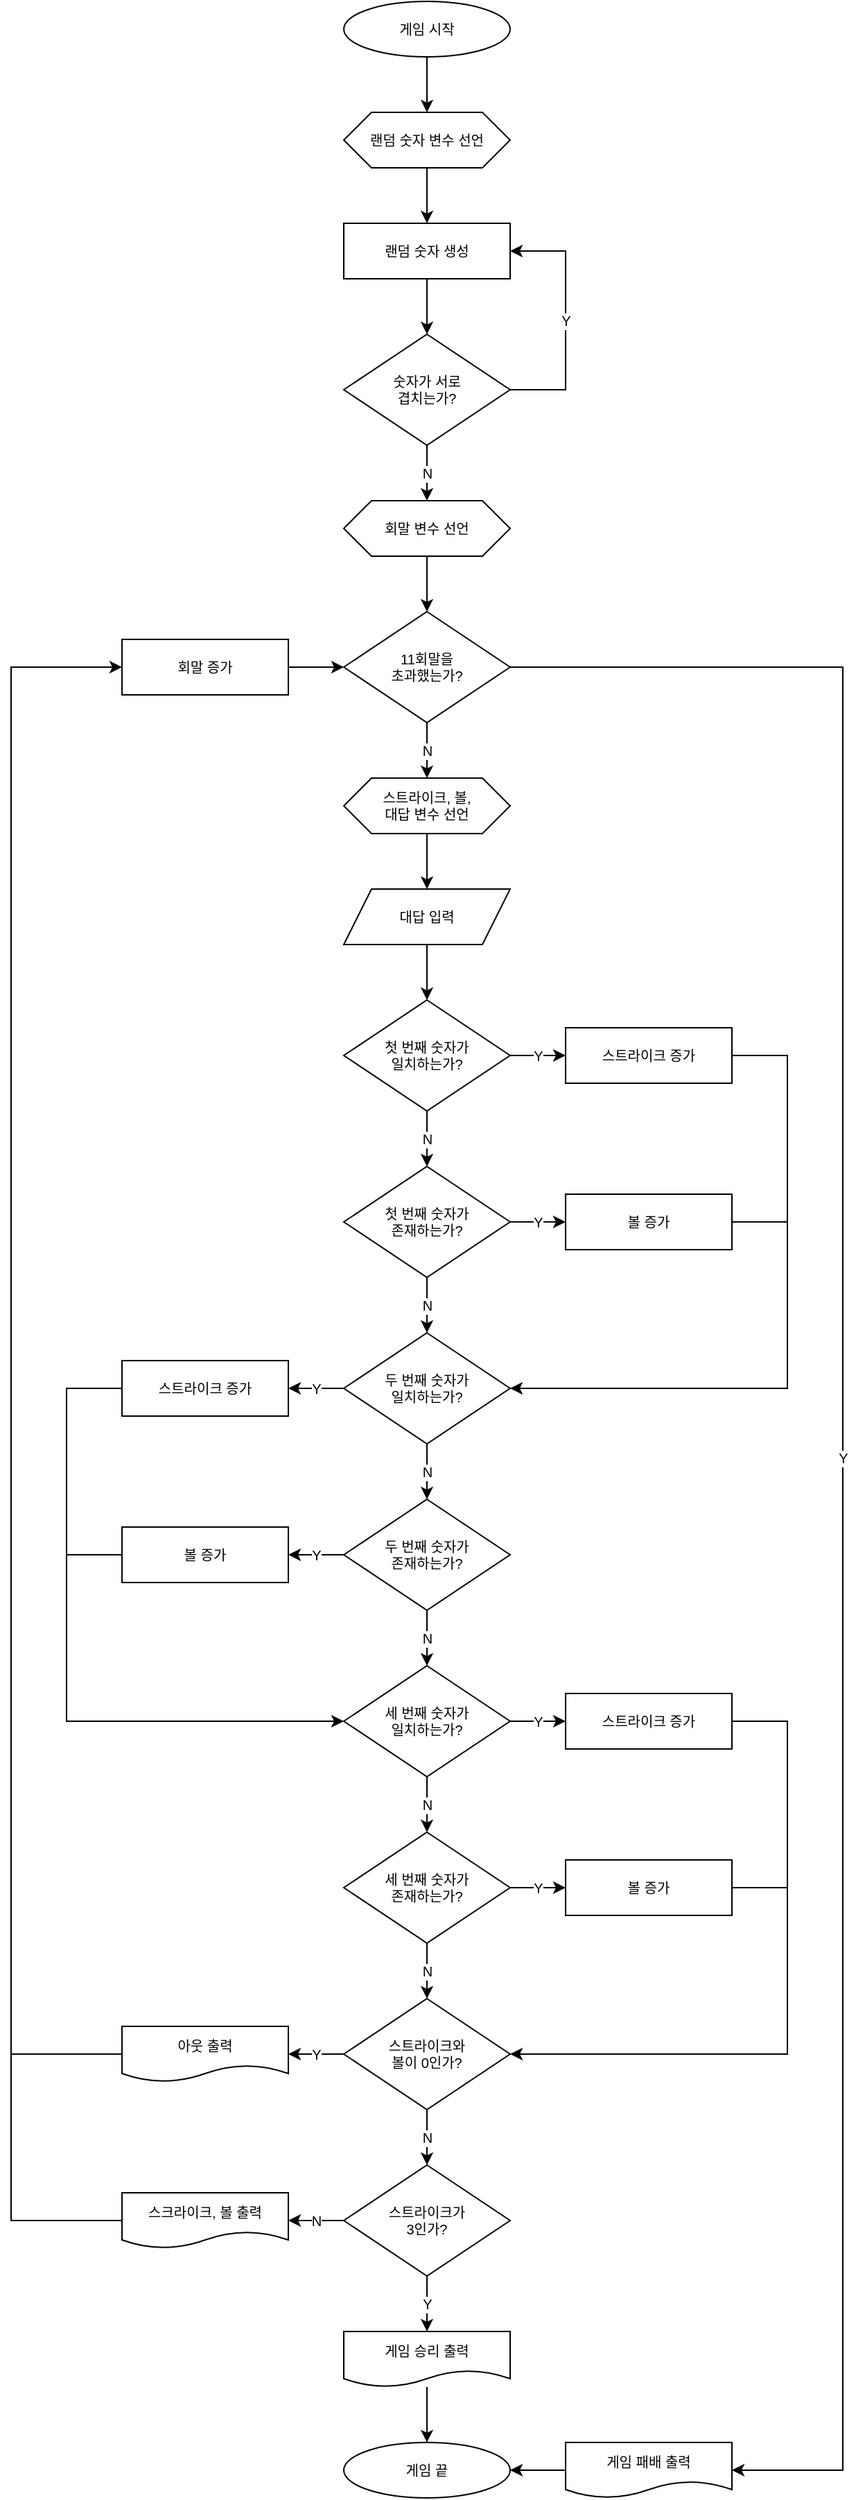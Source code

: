 <mxfile version="24.7.5">
  <diagram name="페이지-1" id="QqQlWhyfN8wlViYv96_G">
    <mxGraphModel dx="810" dy="473" grid="1" gridSize="10" guides="1" tooltips="1" connect="1" arrows="1" fold="1" page="1" pageScale="1" pageWidth="680" pageHeight="1880" math="0" shadow="0">
      <root>
        <mxCell id="0" />
        <mxCell id="1" parent="0" />
        <mxCell id="aZAM5jkkKFrz5zmuv4U6-90" value="&lt;font style=&quot;font-size: 10px;&quot;&gt;게임 시작&lt;/font&gt;" style="ellipse;whiteSpace=wrap;html=1;fontSize=10;" parent="1" vertex="1">
          <mxGeometry x="280" y="40" width="120" height="40" as="geometry" />
        </mxCell>
        <mxCell id="aZAM5jkkKFrz5zmuv4U6-91" value="&lt;font style=&quot;font-size: 10px;&quot;&gt;랜덤 숫자 생성&lt;/font&gt;" style="rounded=0;whiteSpace=wrap;html=1;fontSize=10;" parent="1" vertex="1">
          <mxGeometry x="280" y="200" width="120" height="40" as="geometry" />
        </mxCell>
        <mxCell id="aZAM5jkkKFrz5zmuv4U6-92" value="" style="endArrow=classic;html=1;rounded=0;exitX=0.5;exitY=1;exitDx=0;exitDy=0;entryX=0.5;entryY=0;entryDx=0;entryDy=0;fontSize=10;" parent="1" source="aZAM5jkkKFrz5zmuv4U6-90" target="aZAM5jkkKFrz5zmuv4U6-151" edge="1">
          <mxGeometry width="50" height="50" relative="1" as="geometry">
            <mxPoint x="343" y="570" as="sourcePoint" />
            <mxPoint x="370" y="110" as="targetPoint" />
          </mxGeometry>
        </mxCell>
        <mxCell id="aZAM5jkkKFrz5zmuv4U6-93" value="" style="endArrow=classic;html=1;rounded=0;exitX=0.5;exitY=1;exitDx=0;exitDy=0;entryX=0.5;entryY=0;entryDx=0;entryDy=0;fontSize=10;" parent="1" source="aZAM5jkkKFrz5zmuv4U6-91" target="aZAM5jkkKFrz5zmuv4U6-94" edge="1">
          <mxGeometry width="50" height="50" relative="1" as="geometry">
            <mxPoint x="322" y="570" as="sourcePoint" />
            <mxPoint x="373" y="255" as="targetPoint" />
          </mxGeometry>
        </mxCell>
        <mxCell id="aZAM5jkkKFrz5zmuv4U6-94" value="&lt;font style=&quot;font-size: 10px;&quot;&gt;숫자가 서로&lt;/font&gt;&lt;div style=&quot;font-size: 10px;&quot;&gt;&lt;font style=&quot;font-size: 10px;&quot;&gt;겹치는가?&lt;/font&gt;&lt;/div&gt;" style="rhombus;whiteSpace=wrap;html=1;fontSize=10;" parent="1" vertex="1">
          <mxGeometry x="280" y="280" width="120" height="80" as="geometry" />
        </mxCell>
        <mxCell id="aZAM5jkkKFrz5zmuv4U6-95" value="" style="endArrow=classic;html=1;rounded=0;exitX=0.5;exitY=1;exitDx=0;exitDy=0;entryX=0.5;entryY=0;entryDx=0;entryDy=0;fontSize=10;" parent="1" source="aZAM5jkkKFrz5zmuv4U6-94" target="aZAM5jkkKFrz5zmuv4U6-161" edge="1">
          <mxGeometry width="50" height="50" relative="1" as="geometry">
            <mxPoint x="340" y="440" as="sourcePoint" />
            <mxPoint x="360" y="390" as="targetPoint" />
          </mxGeometry>
        </mxCell>
        <mxCell id="aZAM5jkkKFrz5zmuv4U6-96" value="N" style="edgeLabel;html=1;align=center;verticalAlign=middle;resizable=0;points=[];fontSize=10;" parent="aZAM5jkkKFrz5zmuv4U6-95" vertex="1" connectable="0">
          <mxGeometry relative="1" as="geometry">
            <mxPoint as="offset" />
          </mxGeometry>
        </mxCell>
        <mxCell id="aZAM5jkkKFrz5zmuv4U6-97" value="11회말을&lt;div style=&quot;font-size: 10px;&quot;&gt;초과했는가?&lt;/div&gt;" style="rhombus;whiteSpace=wrap;html=1;fontSize=10;" parent="1" vertex="1">
          <mxGeometry x="280" y="480" width="120" height="80" as="geometry" />
        </mxCell>
        <mxCell id="aZAM5jkkKFrz5zmuv4U6-98" value="" style="endArrow=classic;html=1;rounded=0;exitX=1;exitY=0.5;exitDx=0;exitDy=0;fontSize=10;entryX=1;entryY=0.5;entryDx=0;entryDy=0;" parent="1" source="aZAM5jkkKFrz5zmuv4U6-97" target="aZAM5jkkKFrz5zmuv4U6-176" edge="1">
          <mxGeometry width="50" height="50" relative="1" as="geometry">
            <mxPoint x="328" y="520" as="sourcePoint" />
            <mxPoint x="420" y="550" as="targetPoint" />
            <Array as="points">
              <mxPoint x="640" y="520" />
              <mxPoint x="640" y="1820" />
            </Array>
          </mxGeometry>
        </mxCell>
        <mxCell id="aZAM5jkkKFrz5zmuv4U6-99" value="Y" style="edgeLabel;html=1;align=center;verticalAlign=middle;resizable=0;points=[];fontSize=10;" parent="aZAM5jkkKFrz5zmuv4U6-98" vertex="1" connectable="0">
          <mxGeometry relative="1" as="geometry">
            <mxPoint as="offset" />
          </mxGeometry>
        </mxCell>
        <mxCell id="aZAM5jkkKFrz5zmuv4U6-100" value="" style="endArrow=classic;html=1;rounded=0;exitX=0.5;exitY=1;exitDx=0;exitDy=0;entryX=0.5;entryY=0;entryDx=0;entryDy=0;fontSize=10;" parent="1" source="aZAM5jkkKFrz5zmuv4U6-97" target="aZAM5jkkKFrz5zmuv4U6-153" edge="1">
          <mxGeometry width="50" height="50" relative="1" as="geometry">
            <mxPoint x="328" y="565" as="sourcePoint" />
            <mxPoint x="340" y="600" as="targetPoint" />
          </mxGeometry>
        </mxCell>
        <mxCell id="aZAM5jkkKFrz5zmuv4U6-101" value="N" style="edgeLabel;html=1;align=center;verticalAlign=middle;resizable=0;points=[];fontSize=10;" parent="aZAM5jkkKFrz5zmuv4U6-100" vertex="1" connectable="0">
          <mxGeometry relative="1" as="geometry">
            <mxPoint as="offset" />
          </mxGeometry>
        </mxCell>
        <mxCell id="aZAM5jkkKFrz5zmuv4U6-102" value="&lt;font style=&quot;font-size: 10px;&quot;&gt;대답 입력&lt;/font&gt;" style="shape=parallelogram;perimeter=parallelogramPerimeter;whiteSpace=wrap;html=1;fixedSize=1;fontSize=10;" parent="1" vertex="1">
          <mxGeometry x="280" y="680" width="120" height="40" as="geometry" />
        </mxCell>
        <mxCell id="aZAM5jkkKFrz5zmuv4U6-103" value="&lt;font style=&quot;font-size: 10px;&quot;&gt;&lt;font style=&quot;font-size: 10px;&quot;&gt;첫 번째&amp;nbsp;&lt;/font&gt;&lt;span style=&quot;background-color: initial; font-size: 10px;&quot;&gt;숫자가&lt;/span&gt;&lt;/font&gt;&lt;div style=&quot;font-size: 10px;&quot;&gt;&lt;font style=&quot;font-size: 10px;&quot;&gt;일치하는가?&lt;/font&gt;&lt;/div&gt;" style="rhombus;whiteSpace=wrap;html=1;fontSize=10;" parent="1" vertex="1">
          <mxGeometry x="280" y="760" width="120" height="80" as="geometry" />
        </mxCell>
        <mxCell id="aZAM5jkkKFrz5zmuv4U6-104" value="" style="endArrow=classic;html=1;rounded=0;exitX=0.5;exitY=1;exitDx=0;exitDy=0;entryX=0.5;entryY=0;entryDx=0;entryDy=0;fontSize=10;" parent="1" source="aZAM5jkkKFrz5zmuv4U6-102" target="aZAM5jkkKFrz5zmuv4U6-103" edge="1">
          <mxGeometry width="50" height="50" relative="1" as="geometry">
            <mxPoint x="328" y="672" as="sourcePoint" />
            <mxPoint x="378" y="622" as="targetPoint" />
          </mxGeometry>
        </mxCell>
        <mxCell id="aZAM5jkkKFrz5zmuv4U6-105" value="&lt;font style=&quot;font-size: 10px;&quot;&gt;첫 번째&amp;nbsp;&lt;/font&gt;&lt;span style=&quot;font-size: 10px; background-color: initial;&quot;&gt;숫자가&lt;/span&gt;&lt;div style=&quot;font-size: 10px;&quot;&gt;&lt;font style=&quot;font-size: 10px;&quot;&gt;존재하는가?&lt;/font&gt;&lt;/div&gt;" style="rhombus;whiteSpace=wrap;html=1;fontSize=10;" parent="1" vertex="1">
          <mxGeometry x="280" y="880" width="120" height="80" as="geometry" />
        </mxCell>
        <mxCell id="aZAM5jkkKFrz5zmuv4U6-106" value="" style="endArrow=classic;html=1;rounded=0;exitX=0.5;exitY=1;exitDx=0;exitDy=0;entryX=0.5;entryY=0;entryDx=0;entryDy=0;fontSize=10;" parent="1" source="aZAM5jkkKFrz5zmuv4U6-103" target="aZAM5jkkKFrz5zmuv4U6-105" edge="1">
          <mxGeometry width="50" height="50" relative="1" as="geometry">
            <mxPoint x="328" y="807" as="sourcePoint" />
            <mxPoint x="378" y="757" as="targetPoint" />
          </mxGeometry>
        </mxCell>
        <mxCell id="aZAM5jkkKFrz5zmuv4U6-107" value="N" style="edgeLabel;html=1;align=center;verticalAlign=middle;resizable=0;points=[];fontSize=10;" parent="aZAM5jkkKFrz5zmuv4U6-106" vertex="1" connectable="0">
          <mxGeometry relative="1" as="geometry">
            <mxPoint as="offset" />
          </mxGeometry>
        </mxCell>
        <mxCell id="aZAM5jkkKFrz5zmuv4U6-108" value="&lt;font style=&quot;font-size: 10px;&quot;&gt;스트라이크 증가&lt;/font&gt;" style="rounded=0;whiteSpace=wrap;html=1;fontSize=10;" parent="1" vertex="1">
          <mxGeometry x="440" y="780" width="120" height="40" as="geometry" />
        </mxCell>
        <mxCell id="aZAM5jkkKFrz5zmuv4U6-109" value="" style="endArrow=classic;html=1;rounded=0;exitX=1;exitY=0.5;exitDx=0;exitDy=0;entryX=0;entryY=0.5;entryDx=0;entryDy=0;fontSize=10;" parent="1" source="aZAM5jkkKFrz5zmuv4U6-103" target="aZAM5jkkKFrz5zmuv4U6-108" edge="1">
          <mxGeometry width="50" height="50" relative="1" as="geometry">
            <mxPoint x="328" y="807" as="sourcePoint" />
            <mxPoint x="378" y="757" as="targetPoint" />
          </mxGeometry>
        </mxCell>
        <mxCell id="aZAM5jkkKFrz5zmuv4U6-110" value="Y" style="edgeLabel;html=1;align=center;verticalAlign=middle;resizable=0;points=[];fontSize=10;" parent="aZAM5jkkKFrz5zmuv4U6-109" vertex="1" connectable="0">
          <mxGeometry relative="1" as="geometry">
            <mxPoint as="offset" />
          </mxGeometry>
        </mxCell>
        <mxCell id="aZAM5jkkKFrz5zmuv4U6-111" value="" style="endArrow=classic;html=1;rounded=0;exitX=1;exitY=0.5;exitDx=0;exitDy=0;entryX=1;entryY=0.5;entryDx=0;entryDy=0;fontSize=10;" parent="1" source="aZAM5jkkKFrz5zmuv4U6-94" target="aZAM5jkkKFrz5zmuv4U6-91" edge="1">
          <mxGeometry width="50" height="50" relative="1" as="geometry">
            <mxPoint x="300" y="300" as="sourcePoint" />
            <mxPoint x="390" y="260" as="targetPoint" />
            <Array as="points">
              <mxPoint x="440" y="320" />
              <mxPoint x="440" y="220" />
            </Array>
          </mxGeometry>
        </mxCell>
        <mxCell id="aZAM5jkkKFrz5zmuv4U6-112" value="Y" style="edgeLabel;html=1;align=center;verticalAlign=middle;resizable=0;points=[];fontSize=10;" parent="aZAM5jkkKFrz5zmuv4U6-111" vertex="1" connectable="0">
          <mxGeometry relative="1" as="geometry">
            <mxPoint as="offset" />
          </mxGeometry>
        </mxCell>
        <mxCell id="aZAM5jkkKFrz5zmuv4U6-113" value="볼 증가" style="whiteSpace=wrap;html=1;fontSize=10;" parent="1" vertex="1">
          <mxGeometry x="440" y="900" width="120" height="40" as="geometry" />
        </mxCell>
        <mxCell id="aZAM5jkkKFrz5zmuv4U6-114" value="" style="endArrow=classic;html=1;rounded=0;exitX=1;exitY=0.5;exitDx=0;exitDy=0;entryX=0;entryY=0.5;entryDx=0;entryDy=0;fontSize=10;" parent="1" source="aZAM5jkkKFrz5zmuv4U6-105" target="aZAM5jkkKFrz5zmuv4U6-113" edge="1">
          <mxGeometry width="50" height="50" relative="1" as="geometry">
            <mxPoint x="330" y="800" as="sourcePoint" />
            <mxPoint x="380" y="750" as="targetPoint" />
          </mxGeometry>
        </mxCell>
        <mxCell id="aZAM5jkkKFrz5zmuv4U6-115" value="Y" style="edgeLabel;html=1;align=center;verticalAlign=middle;resizable=0;points=[];fontSize=10;" parent="aZAM5jkkKFrz5zmuv4U6-114" vertex="1" connectable="0">
          <mxGeometry relative="1" as="geometry">
            <mxPoint as="offset" />
          </mxGeometry>
        </mxCell>
        <mxCell id="aZAM5jkkKFrz5zmuv4U6-116" value="&lt;font style=&quot;font-size: 10px;&quot;&gt;&lt;font style=&quot;font-size: 10px;&quot;&gt;두 번째&amp;nbsp;&lt;/font&gt;&lt;span style=&quot;background-color: initial; font-size: 10px;&quot;&gt;숫자가&lt;/span&gt;&lt;/font&gt;&lt;div style=&quot;font-size: 10px;&quot;&gt;&lt;font style=&quot;font-size: 10px;&quot;&gt;일치하는가?&lt;/font&gt;&lt;/div&gt;" style="rhombus;whiteSpace=wrap;html=1;fontSize=10;" parent="1" vertex="1">
          <mxGeometry x="280" y="1000" width="120" height="80" as="geometry" />
        </mxCell>
        <mxCell id="aZAM5jkkKFrz5zmuv4U6-117" value="" style="endArrow=classic;html=1;rounded=0;exitX=0.5;exitY=1;exitDx=0;exitDy=0;entryX=0.5;entryY=0;entryDx=0;entryDy=0;fontSize=10;" parent="1" source="aZAM5jkkKFrz5zmuv4U6-105" target="aZAM5jkkKFrz5zmuv4U6-116" edge="1">
          <mxGeometry width="50" height="50" relative="1" as="geometry">
            <mxPoint x="350" y="970" as="sourcePoint" />
            <mxPoint x="340" y="1000" as="targetPoint" />
          </mxGeometry>
        </mxCell>
        <mxCell id="N44fVcZOIYQTb7Kql0Dz-4" value="N" style="edgeLabel;html=1;align=center;verticalAlign=middle;resizable=0;points=[];fontSize=10;" parent="aZAM5jkkKFrz5zmuv4U6-117" vertex="1" connectable="0">
          <mxGeometry relative="1" as="geometry">
            <mxPoint as="offset" />
          </mxGeometry>
        </mxCell>
        <mxCell id="aZAM5jkkKFrz5zmuv4U6-118" value="&lt;font style=&quot;font-size: 10px;&quot;&gt;두 번째&amp;nbsp;&lt;/font&gt;&lt;span style=&quot;font-size: 10px; background-color: initial;&quot;&gt;숫자가&lt;/span&gt;&lt;div style=&quot;font-size: 10px;&quot;&gt;&lt;font style=&quot;font-size: 10px;&quot;&gt;존재하는가?&lt;/font&gt;&lt;/div&gt;" style="rhombus;whiteSpace=wrap;html=1;fontSize=10;" parent="1" vertex="1">
          <mxGeometry x="280" y="1120" width="120" height="80" as="geometry" />
        </mxCell>
        <mxCell id="aZAM5jkkKFrz5zmuv4U6-119" value="" style="endArrow=classic;html=1;rounded=0;exitX=0.5;exitY=1;exitDx=0;exitDy=0;entryX=0.5;entryY=0;entryDx=0;entryDy=0;fontSize=10;" parent="1" source="aZAM5jkkKFrz5zmuv4U6-116" target="aZAM5jkkKFrz5zmuv4U6-118" edge="1">
          <mxGeometry width="50" height="50" relative="1" as="geometry">
            <mxPoint x="328" y="1047" as="sourcePoint" />
            <mxPoint x="378" y="997" as="targetPoint" />
          </mxGeometry>
        </mxCell>
        <mxCell id="aZAM5jkkKFrz5zmuv4U6-120" value="N" style="edgeLabel;html=1;align=center;verticalAlign=middle;resizable=0;points=[];fontSize=10;" parent="aZAM5jkkKFrz5zmuv4U6-119" vertex="1" connectable="0">
          <mxGeometry relative="1" as="geometry">
            <mxPoint as="offset" />
          </mxGeometry>
        </mxCell>
        <mxCell id="aZAM5jkkKFrz5zmuv4U6-121" value="&lt;font style=&quot;font-size: 10px;&quot;&gt;스트라이크 증가&lt;/font&gt;" style="rounded=0;whiteSpace=wrap;html=1;fontSize=10;" parent="1" vertex="1">
          <mxGeometry x="120" y="1020" width="120" height="40" as="geometry" />
        </mxCell>
        <mxCell id="aZAM5jkkKFrz5zmuv4U6-122" value="" style="endArrow=classic;html=1;rounded=0;exitX=0;exitY=0.5;exitDx=0;exitDy=0;fontSize=10;entryX=1;entryY=0.5;entryDx=0;entryDy=0;" parent="1" source="aZAM5jkkKFrz5zmuv4U6-116" target="aZAM5jkkKFrz5zmuv4U6-121" edge="1">
          <mxGeometry width="50" height="50" relative="1" as="geometry">
            <mxPoint x="328" y="1047" as="sourcePoint" />
            <mxPoint x="270" y="1080" as="targetPoint" />
          </mxGeometry>
        </mxCell>
        <mxCell id="aZAM5jkkKFrz5zmuv4U6-123" value="Y" style="edgeLabel;html=1;align=center;verticalAlign=middle;resizable=0;points=[];fontSize=10;" parent="aZAM5jkkKFrz5zmuv4U6-122" vertex="1" connectable="0">
          <mxGeometry relative="1" as="geometry">
            <mxPoint as="offset" />
          </mxGeometry>
        </mxCell>
        <mxCell id="aZAM5jkkKFrz5zmuv4U6-124" value="볼 증가" style="whiteSpace=wrap;html=1;fontSize=10;" parent="1" vertex="1">
          <mxGeometry x="120" y="1140" width="120" height="40" as="geometry" />
        </mxCell>
        <mxCell id="aZAM5jkkKFrz5zmuv4U6-125" value="" style="endArrow=classic;html=1;rounded=0;exitX=0;exitY=0.5;exitDx=0;exitDy=0;entryX=1;entryY=0.5;entryDx=0;entryDy=0;fontSize=10;" parent="1" source="aZAM5jkkKFrz5zmuv4U6-118" target="aZAM5jkkKFrz5zmuv4U6-124" edge="1">
          <mxGeometry width="50" height="50" relative="1" as="geometry">
            <mxPoint x="330" y="1040" as="sourcePoint" />
            <mxPoint x="380" y="990" as="targetPoint" />
          </mxGeometry>
        </mxCell>
        <mxCell id="aZAM5jkkKFrz5zmuv4U6-126" value="Y" style="edgeLabel;html=1;align=center;verticalAlign=middle;resizable=0;points=[];fontSize=10;" parent="aZAM5jkkKFrz5zmuv4U6-125" vertex="1" connectable="0">
          <mxGeometry relative="1" as="geometry">
            <mxPoint as="offset" />
          </mxGeometry>
        </mxCell>
        <mxCell id="aZAM5jkkKFrz5zmuv4U6-129" value="" style="endArrow=classic;html=1;rounded=0;exitX=1;exitY=0.5;exitDx=0;exitDy=0;entryX=1;entryY=0.5;entryDx=0;entryDy=0;fontSize=10;" parent="1" source="aZAM5jkkKFrz5zmuv4U6-108" target="aZAM5jkkKFrz5zmuv4U6-116" edge="1">
          <mxGeometry width="50" height="50" relative="1" as="geometry">
            <mxPoint x="590" y="830" as="sourcePoint" />
            <mxPoint x="620" y="1120" as="targetPoint" />
            <Array as="points">
              <mxPoint x="600" y="800" />
              <mxPoint x="600" y="1040" />
            </Array>
          </mxGeometry>
        </mxCell>
        <mxCell id="aZAM5jkkKFrz5zmuv4U6-131" value="" style="endArrow=classic;html=1;rounded=0;exitX=0.5;exitY=1;exitDx=0;exitDy=0;entryX=0.5;entryY=0;entryDx=0;entryDy=0;fontSize=10;" parent="1" source="aZAM5jkkKFrz5zmuv4U6-118" target="aZAM5jkkKFrz5zmuv4U6-134" edge="1">
          <mxGeometry width="50" height="50" relative="1" as="geometry">
            <mxPoint x="300" y="1160" as="sourcePoint" />
            <mxPoint x="340" y="1240" as="targetPoint" />
          </mxGeometry>
        </mxCell>
        <mxCell id="aZAM5jkkKFrz5zmuv4U6-132" value="N" style="edgeLabel;html=1;align=center;verticalAlign=middle;resizable=0;points=[];fontSize=10;" parent="aZAM5jkkKFrz5zmuv4U6-131" vertex="1" connectable="0">
          <mxGeometry relative="1" as="geometry">
            <mxPoint as="offset" />
          </mxGeometry>
        </mxCell>
        <mxCell id="aZAM5jkkKFrz5zmuv4U6-133" value="" style="endArrow=classic;html=1;rounded=0;exitX=0;exitY=0.5;exitDx=0;exitDy=0;entryX=0;entryY=0.5;entryDx=0;entryDy=0;fontSize=10;" parent="1" source="aZAM5jkkKFrz5zmuv4U6-121" target="aZAM5jkkKFrz5zmuv4U6-134" edge="1">
          <mxGeometry width="50" height="50" relative="1" as="geometry">
            <mxPoint x="250" y="1110" as="sourcePoint" />
            <mxPoint x="80" y="1340" as="targetPoint" />
            <Array as="points">
              <mxPoint x="80" y="1040" />
              <mxPoint x="80" y="1280" />
            </Array>
          </mxGeometry>
        </mxCell>
        <mxCell id="aZAM5jkkKFrz5zmuv4U6-134" value="&lt;font style=&quot;font-size: 10px;&quot;&gt;&lt;font style=&quot;font-size: 10px;&quot;&gt;세 번째&amp;nbsp;&lt;/font&gt;&lt;span style=&quot;background-color: initial; font-size: 10px;&quot;&gt;숫자가&lt;/span&gt;&lt;/font&gt;&lt;div style=&quot;font-size: 10px;&quot;&gt;&lt;font style=&quot;font-size: 10px;&quot;&gt;일치하는가?&lt;/font&gt;&lt;/div&gt;" style="rhombus;whiteSpace=wrap;html=1;fontSize=10;" parent="1" vertex="1">
          <mxGeometry x="280" y="1240" width="120" height="80" as="geometry" />
        </mxCell>
        <mxCell id="aZAM5jkkKFrz5zmuv4U6-135" value="&lt;font style=&quot;font-size: 10px;&quot;&gt;세 번째&amp;nbsp;&lt;/font&gt;&lt;span style=&quot;font-size: 10px; background-color: initial;&quot;&gt;숫자가&lt;/span&gt;&lt;div style=&quot;font-size: 10px;&quot;&gt;&lt;font style=&quot;font-size: 10px;&quot;&gt;존재하는가?&lt;/font&gt;&lt;/div&gt;" style="rhombus;whiteSpace=wrap;html=1;fontSize=10;" parent="1" vertex="1">
          <mxGeometry x="280" y="1360" width="120" height="80" as="geometry" />
        </mxCell>
        <mxCell id="aZAM5jkkKFrz5zmuv4U6-136" value="" style="endArrow=classic;html=1;rounded=0;exitX=0.5;exitY=1;exitDx=0;exitDy=0;entryX=0.5;entryY=0;entryDx=0;entryDy=0;fontSize=10;" parent="1" source="aZAM5jkkKFrz5zmuv4U6-134" target="aZAM5jkkKFrz5zmuv4U6-135" edge="1">
          <mxGeometry width="50" height="50" relative="1" as="geometry">
            <mxPoint x="328" y="1287" as="sourcePoint" />
            <mxPoint x="378" y="1237" as="targetPoint" />
          </mxGeometry>
        </mxCell>
        <mxCell id="aZAM5jkkKFrz5zmuv4U6-137" value="N" style="edgeLabel;html=1;align=center;verticalAlign=middle;resizable=0;points=[];fontSize=10;" parent="aZAM5jkkKFrz5zmuv4U6-136" vertex="1" connectable="0">
          <mxGeometry relative="1" as="geometry">
            <mxPoint as="offset" />
          </mxGeometry>
        </mxCell>
        <mxCell id="aZAM5jkkKFrz5zmuv4U6-138" value="&lt;font style=&quot;font-size: 10px;&quot;&gt;스트라이크 증가&lt;/font&gt;" style="rounded=0;whiteSpace=wrap;html=1;fontSize=10;" parent="1" vertex="1">
          <mxGeometry x="440" y="1260" width="120" height="40" as="geometry" />
        </mxCell>
        <mxCell id="aZAM5jkkKFrz5zmuv4U6-139" value="" style="endArrow=classic;html=1;rounded=0;exitX=1;exitY=0.5;exitDx=0;exitDy=0;entryX=0;entryY=0.5;entryDx=0;entryDy=0;fontSize=10;" parent="1" source="aZAM5jkkKFrz5zmuv4U6-134" target="aZAM5jkkKFrz5zmuv4U6-138" edge="1">
          <mxGeometry width="50" height="50" relative="1" as="geometry">
            <mxPoint x="328" y="1287" as="sourcePoint" />
            <mxPoint x="378" y="1237" as="targetPoint" />
          </mxGeometry>
        </mxCell>
        <mxCell id="aZAM5jkkKFrz5zmuv4U6-140" value="Y" style="edgeLabel;html=1;align=center;verticalAlign=middle;resizable=0;points=[];fontSize=10;" parent="aZAM5jkkKFrz5zmuv4U6-139" vertex="1" connectable="0">
          <mxGeometry relative="1" as="geometry">
            <mxPoint as="offset" />
          </mxGeometry>
        </mxCell>
        <mxCell id="aZAM5jkkKFrz5zmuv4U6-141" value="볼 증가" style="whiteSpace=wrap;html=1;fontSize=10;" parent="1" vertex="1">
          <mxGeometry x="440" y="1380" width="120" height="40" as="geometry" />
        </mxCell>
        <mxCell id="aZAM5jkkKFrz5zmuv4U6-142" value="" style="endArrow=classic;html=1;rounded=0;exitX=1;exitY=0.5;exitDx=0;exitDy=0;entryX=0;entryY=0.5;entryDx=0;entryDy=0;fontSize=10;" parent="1" source="aZAM5jkkKFrz5zmuv4U6-135" target="aZAM5jkkKFrz5zmuv4U6-141" edge="1">
          <mxGeometry width="50" height="50" relative="1" as="geometry">
            <mxPoint x="330" y="1280" as="sourcePoint" />
            <mxPoint x="380" y="1230" as="targetPoint" />
          </mxGeometry>
        </mxCell>
        <mxCell id="aZAM5jkkKFrz5zmuv4U6-143" value="Y" style="edgeLabel;html=1;align=center;verticalAlign=middle;resizable=0;points=[];fontSize=10;" parent="aZAM5jkkKFrz5zmuv4U6-142" vertex="1" connectable="0">
          <mxGeometry relative="1" as="geometry">
            <mxPoint as="offset" />
          </mxGeometry>
        </mxCell>
        <mxCell id="aZAM5jkkKFrz5zmuv4U6-144" value="스트라이크와&lt;div&gt;볼이 0인가?&lt;/div&gt;" style="rhombus;whiteSpace=wrap;html=1;fontSize=10;" parent="1" vertex="1">
          <mxGeometry x="280" y="1480" width="120" height="80" as="geometry" />
        </mxCell>
        <mxCell id="aZAM5jkkKFrz5zmuv4U6-145" value="" style="endArrow=classic;html=1;rounded=0;exitX=0.5;exitY=1;exitDx=0;exitDy=0;fontSize=10;entryX=0.5;entryY=0;entryDx=0;entryDy=0;" parent="1" source="aZAM5jkkKFrz5zmuv4U6-135" target="aZAM5jkkKFrz5zmuv4U6-144" edge="1">
          <mxGeometry width="50" height="50" relative="1" as="geometry">
            <mxPoint x="350" y="1450" as="sourcePoint" />
            <mxPoint x="350" y="1510" as="targetPoint" />
          </mxGeometry>
        </mxCell>
        <mxCell id="aZAM5jkkKFrz5zmuv4U6-146" value="N" style="edgeLabel;html=1;align=center;verticalAlign=middle;resizable=0;points=[];fontSize=10;" parent="aZAM5jkkKFrz5zmuv4U6-145" vertex="1" connectable="0">
          <mxGeometry relative="1" as="geometry">
            <mxPoint as="offset" />
          </mxGeometry>
        </mxCell>
        <mxCell id="aZAM5jkkKFrz5zmuv4U6-149" value="" style="endArrow=classic;html=1;rounded=0;exitX=1;exitY=0.5;exitDx=0;exitDy=0;entryX=1;entryY=0.5;entryDx=0;entryDy=0;fontSize=10;" parent="1" source="aZAM5jkkKFrz5zmuv4U6-138" target="aZAM5jkkKFrz5zmuv4U6-144" edge="1">
          <mxGeometry width="50" height="50" relative="1" as="geometry">
            <mxPoint x="590" y="1310" as="sourcePoint" />
            <mxPoint x="620" y="1600" as="targetPoint" />
            <Array as="points">
              <mxPoint x="600" y="1280" />
              <mxPoint x="600" y="1520" />
            </Array>
          </mxGeometry>
        </mxCell>
        <mxCell id="aZAM5jkkKFrz5zmuv4U6-151" value="&lt;font style=&quot;font-size: 10px;&quot;&gt;랜덤 숫자 변수 선언&lt;/font&gt;" style="shape=hexagon;perimeter=hexagonPerimeter2;whiteSpace=wrap;html=1;fixedSize=1;fontSize=10;" parent="1" vertex="1">
          <mxGeometry x="280" y="120" width="120" height="40" as="geometry" />
        </mxCell>
        <mxCell id="aZAM5jkkKFrz5zmuv4U6-152" value="" style="endArrow=classic;html=1;rounded=0;exitX=0.5;exitY=1;exitDx=0;exitDy=0;entryX=0.5;entryY=0;entryDx=0;entryDy=0;fontSize=10;" parent="1" source="aZAM5jkkKFrz5zmuv4U6-151" target="aZAM5jkkKFrz5zmuv4U6-91" edge="1">
          <mxGeometry width="50" height="50" relative="1" as="geometry">
            <mxPoint x="350" y="90" as="sourcePoint" />
            <mxPoint x="350" y="130" as="targetPoint" />
          </mxGeometry>
        </mxCell>
        <mxCell id="aZAM5jkkKFrz5zmuv4U6-153" value="스트라이크, 볼,&lt;div style=&quot;font-size: 10px;&quot;&gt;대답 변수 선언&lt;/div&gt;" style="shape=hexagon;perimeter=hexagonPerimeter2;whiteSpace=wrap;html=1;fixedSize=1;fontSize=10;" parent="1" vertex="1">
          <mxGeometry x="280" y="600" width="120" height="40" as="geometry" />
        </mxCell>
        <mxCell id="aZAM5jkkKFrz5zmuv4U6-154" value="" style="endArrow=classic;html=1;rounded=0;exitX=0.5;exitY=1;exitDx=0;exitDy=0;entryX=0.5;entryY=0;entryDx=0;entryDy=0;fontSize=10;" parent="1" source="aZAM5jkkKFrz5zmuv4U6-153" target="aZAM5jkkKFrz5zmuv4U6-102" edge="1">
          <mxGeometry width="50" height="50" relative="1" as="geometry">
            <mxPoint x="380" y="660" as="sourcePoint" />
            <mxPoint x="360" y="660" as="targetPoint" />
          </mxGeometry>
        </mxCell>
        <mxCell id="aZAM5jkkKFrz5zmuv4U6-155" value="" style="endArrow=classic;html=1;rounded=0;exitX=0;exitY=0.5;exitDx=0;exitDy=0;fontSize=10;entryX=1;entryY=0.5;entryDx=0;entryDy=0;" parent="1" source="aZAM5jkkKFrz5zmuv4U6-144" target="aZAM5jkkKFrz5zmuv4U6-157" edge="1">
          <mxGeometry width="50" height="50" relative="1" as="geometry">
            <mxPoint x="180" y="1560" as="sourcePoint" />
            <mxPoint x="240" y="1540" as="targetPoint" />
          </mxGeometry>
        </mxCell>
        <mxCell id="aZAM5jkkKFrz5zmuv4U6-156" value="Y" style="edgeLabel;html=1;align=center;verticalAlign=middle;resizable=0;points=[];fontSize=10;" parent="aZAM5jkkKFrz5zmuv4U6-155" vertex="1" connectable="0">
          <mxGeometry relative="1" as="geometry">
            <mxPoint as="offset" />
          </mxGeometry>
        </mxCell>
        <mxCell id="aZAM5jkkKFrz5zmuv4U6-157" value="아웃 출력" style="shape=document;whiteSpace=wrap;html=1;boundedLbl=1;fontSize=10;" parent="1" vertex="1">
          <mxGeometry x="120" y="1500" width="120" height="40" as="geometry" />
        </mxCell>
        <mxCell id="aZAM5jkkKFrz5zmuv4U6-158" value="" style="endArrow=classic;html=1;rounded=0;exitX=0;exitY=0.5;exitDx=0;exitDy=0;entryX=0;entryY=0.5;entryDx=0;entryDy=0;fontSize=10;" parent="1" source="aZAM5jkkKFrz5zmuv4U6-157" target="aZAM5jkkKFrz5zmuv4U6-159" edge="1">
          <mxGeometry width="50" height="50" relative="1" as="geometry">
            <mxPoint x="70" y="1760" as="sourcePoint" />
            <mxPoint x="100" y="540" as="targetPoint" />
            <Array as="points">
              <mxPoint x="40" y="1520" />
              <mxPoint x="40" y="520" />
            </Array>
          </mxGeometry>
        </mxCell>
        <mxCell id="aZAM5jkkKFrz5zmuv4U6-159" value="회말 증가" style="rounded=0;whiteSpace=wrap;html=1;fontSize=10;" parent="1" vertex="1">
          <mxGeometry x="120" y="500" width="120" height="40" as="geometry" />
        </mxCell>
        <mxCell id="aZAM5jkkKFrz5zmuv4U6-160" value="" style="endArrow=classic;html=1;rounded=0;exitX=1;exitY=0.5;exitDx=0;exitDy=0;entryX=0;entryY=0.5;entryDx=0;entryDy=0;fontSize=10;" parent="1" source="aZAM5jkkKFrz5zmuv4U6-159" target="aZAM5jkkKFrz5zmuv4U6-97" edge="1">
          <mxGeometry width="50" height="50" relative="1" as="geometry">
            <mxPoint x="230" y="510" as="sourcePoint" />
            <mxPoint x="280" y="460" as="targetPoint" />
          </mxGeometry>
        </mxCell>
        <mxCell id="aZAM5jkkKFrz5zmuv4U6-161" value="회말 변수 선언" style="shape=hexagon;perimeter=hexagonPerimeter2;whiteSpace=wrap;html=1;fixedSize=1;fontSize=10;" parent="1" vertex="1">
          <mxGeometry x="280" y="400" width="120" height="40" as="geometry" />
        </mxCell>
        <mxCell id="aZAM5jkkKFrz5zmuv4U6-162" value="" style="endArrow=classic;html=1;rounded=0;exitX=0.5;exitY=1;exitDx=0;exitDy=0;entryX=0.5;entryY=0;entryDx=0;entryDy=0;fontSize=10;" parent="1" source="aZAM5jkkKFrz5zmuv4U6-161" target="aZAM5jkkKFrz5zmuv4U6-97" edge="1">
          <mxGeometry width="50" height="50" relative="1" as="geometry">
            <mxPoint x="240" y="450" as="sourcePoint" />
            <mxPoint x="290" y="400" as="targetPoint" />
          </mxGeometry>
        </mxCell>
        <mxCell id="aZAM5jkkKFrz5zmuv4U6-163" value="" style="endArrow=classic;html=1;rounded=0;exitX=0.5;exitY=1;exitDx=0;exitDy=0;fontSize=10;entryX=0.5;entryY=0;entryDx=0;entryDy=0;" parent="1" source="aZAM5jkkKFrz5zmuv4U6-144" target="aZAM5jkkKFrz5zmuv4U6-165" edge="1">
          <mxGeometry width="50" height="50" relative="1" as="geometry">
            <mxPoint x="300" y="1590" as="sourcePoint" />
            <mxPoint x="380" y="1590" as="targetPoint" />
          </mxGeometry>
        </mxCell>
        <mxCell id="aZAM5jkkKFrz5zmuv4U6-164" value="N" style="edgeLabel;html=1;align=center;verticalAlign=middle;resizable=0;points=[];fontSize=10;" parent="aZAM5jkkKFrz5zmuv4U6-163" vertex="1" connectable="0">
          <mxGeometry relative="1" as="geometry">
            <mxPoint as="offset" />
          </mxGeometry>
        </mxCell>
        <mxCell id="aZAM5jkkKFrz5zmuv4U6-165" value="스트라이크가&lt;div style=&quot;font-size: 10px;&quot;&gt;3인가?&lt;/div&gt;" style="rhombus;whiteSpace=wrap;html=1;fontSize=10;" parent="1" vertex="1">
          <mxGeometry x="280" y="1600" width="120" height="80" as="geometry" />
        </mxCell>
        <mxCell id="aZAM5jkkKFrz5zmuv4U6-166" value="스크라이크, 볼 출력" style="shape=document;whiteSpace=wrap;html=1;boundedLbl=1;fontSize=10;" parent="1" vertex="1">
          <mxGeometry x="120" y="1620" width="120" height="40" as="geometry" />
        </mxCell>
        <mxCell id="aZAM5jkkKFrz5zmuv4U6-167" value="" style="endArrow=classic;html=1;rounded=0;exitX=0;exitY=0.5;exitDx=0;exitDy=0;entryX=1;entryY=0.5;entryDx=0;entryDy=0;fontSize=10;" parent="1" source="aZAM5jkkKFrz5zmuv4U6-165" target="aZAM5jkkKFrz5zmuv4U6-166" edge="1">
          <mxGeometry width="50" height="50" relative="1" as="geometry">
            <mxPoint x="170" y="1620" as="sourcePoint" />
            <mxPoint x="220" y="1570" as="targetPoint" />
          </mxGeometry>
        </mxCell>
        <mxCell id="N44fVcZOIYQTb7Kql0Dz-2" value="N" style="edgeLabel;html=1;align=center;verticalAlign=middle;resizable=0;points=[];fontSize=10;" parent="aZAM5jkkKFrz5zmuv4U6-167" vertex="1" connectable="0">
          <mxGeometry relative="1" as="geometry">
            <mxPoint as="offset" />
          </mxGeometry>
        </mxCell>
        <mxCell id="aZAM5jkkKFrz5zmuv4U6-168" value="" style="endArrow=none;html=1;rounded=0;exitX=1;exitY=0.5;exitDx=0;exitDy=0;fontSize=10;" parent="1" source="aZAM5jkkKFrz5zmuv4U6-141" edge="1">
          <mxGeometry width="50" height="50" relative="1" as="geometry">
            <mxPoint x="570" y="1400" as="sourcePoint" />
            <mxPoint x="600" y="1400" as="targetPoint" />
          </mxGeometry>
        </mxCell>
        <mxCell id="aZAM5jkkKFrz5zmuv4U6-169" value="" style="endArrow=none;html=1;rounded=0;entryX=0;entryY=0.5;entryDx=0;entryDy=0;fontSize=10;" parent="1" target="aZAM5jkkKFrz5zmuv4U6-166" edge="1">
          <mxGeometry width="50" height="50" relative="1" as="geometry">
            <mxPoint x="40" y="1520" as="sourcePoint" />
            <mxPoint x="180" y="1540" as="targetPoint" />
            <Array as="points">
              <mxPoint x="40" y="1640" />
            </Array>
          </mxGeometry>
        </mxCell>
        <mxCell id="aZAM5jkkKFrz5zmuv4U6-170" value="" style="endArrow=none;html=1;rounded=0;exitX=0;exitY=0.5;exitDx=0;exitDy=0;fontSize=10;" parent="1" source="aZAM5jkkKFrz5zmuv4U6-124" edge="1">
          <mxGeometry width="50" height="50" relative="1" as="geometry">
            <mxPoint x="110" y="1170" as="sourcePoint" />
            <mxPoint x="80" y="1160" as="targetPoint" />
          </mxGeometry>
        </mxCell>
        <mxCell id="aZAM5jkkKFrz5zmuv4U6-171" value="" style="endArrow=none;html=1;rounded=0;exitX=1;exitY=0.5;exitDx=0;exitDy=0;fontSize=10;" parent="1" source="aZAM5jkkKFrz5zmuv4U6-113" edge="1">
          <mxGeometry width="50" height="50" relative="1" as="geometry">
            <mxPoint x="470" y="890" as="sourcePoint" />
            <mxPoint x="600" y="920" as="targetPoint" />
          </mxGeometry>
        </mxCell>
        <mxCell id="aZAM5jkkKFrz5zmuv4U6-172" value="" style="endArrow=classic;html=1;rounded=0;exitX=0.5;exitY=1;exitDx=0;exitDy=0;entryX=0.5;entryY=0;entryDx=0;entryDy=0;fontSize=10;" parent="1" source="aZAM5jkkKFrz5zmuv4U6-165" target="aZAM5jkkKFrz5zmuv4U6-174" edge="1">
          <mxGeometry width="50" height="50" relative="1" as="geometry">
            <mxPoint x="340" y="1660" as="sourcePoint" />
            <mxPoint x="360" y="1710" as="targetPoint" />
          </mxGeometry>
        </mxCell>
        <mxCell id="N44fVcZOIYQTb7Kql0Dz-3" value="Y" style="edgeLabel;html=1;align=center;verticalAlign=middle;resizable=0;points=[];fontSize=10;" parent="aZAM5jkkKFrz5zmuv4U6-172" vertex="1" connectable="0">
          <mxGeometry relative="1" as="geometry">
            <mxPoint as="offset" />
          </mxGeometry>
        </mxCell>
        <mxCell id="aZAM5jkkKFrz5zmuv4U6-173" value="게임 끝" style="ellipse;whiteSpace=wrap;html=1;fontSize=10;" parent="1" vertex="1">
          <mxGeometry x="280" y="1800" width="120" height="40" as="geometry" />
        </mxCell>
        <mxCell id="aZAM5jkkKFrz5zmuv4U6-174" value="게임 승리 출력" style="shape=document;whiteSpace=wrap;html=1;boundedLbl=1;fontSize=10;" parent="1" vertex="1">
          <mxGeometry x="280" y="1720" width="120" height="40" as="geometry" />
        </mxCell>
        <mxCell id="aZAM5jkkKFrz5zmuv4U6-175" value="" style="endArrow=classic;html=1;rounded=0;entryX=0.5;entryY=0;entryDx=0;entryDy=0;fontSize=10;" parent="1" source="aZAM5jkkKFrz5zmuv4U6-174" target="aZAM5jkkKFrz5zmuv4U6-173" edge="1">
          <mxGeometry width="50" height="50" relative="1" as="geometry">
            <mxPoint x="360" y="1770" as="sourcePoint" />
            <mxPoint x="340" y="1810" as="targetPoint" />
          </mxGeometry>
        </mxCell>
        <mxCell id="aZAM5jkkKFrz5zmuv4U6-176" value="게임 패배 출력" style="shape=document;whiteSpace=wrap;html=1;boundedLbl=1;fontSize=10;" parent="1" vertex="1">
          <mxGeometry x="440" y="1800" width="120" height="40" as="geometry" />
        </mxCell>
        <mxCell id="aZAM5jkkKFrz5zmuv4U6-177" value="" style="endArrow=classic;html=1;rounded=0;entryX=1;entryY=0.5;entryDx=0;entryDy=0;fontSize=10;exitX=0;exitY=0.5;exitDx=0;exitDy=0;" parent="1" source="aZAM5jkkKFrz5zmuv4U6-176" target="aZAM5jkkKFrz5zmuv4U6-173" edge="1">
          <mxGeometry width="50" height="50" relative="1" as="geometry">
            <mxPoint x="460" y="1830" as="sourcePoint" />
            <mxPoint x="640" y="2060" as="targetPoint" />
            <Array as="points" />
          </mxGeometry>
        </mxCell>
      </root>
    </mxGraphModel>
  </diagram>
</mxfile>
